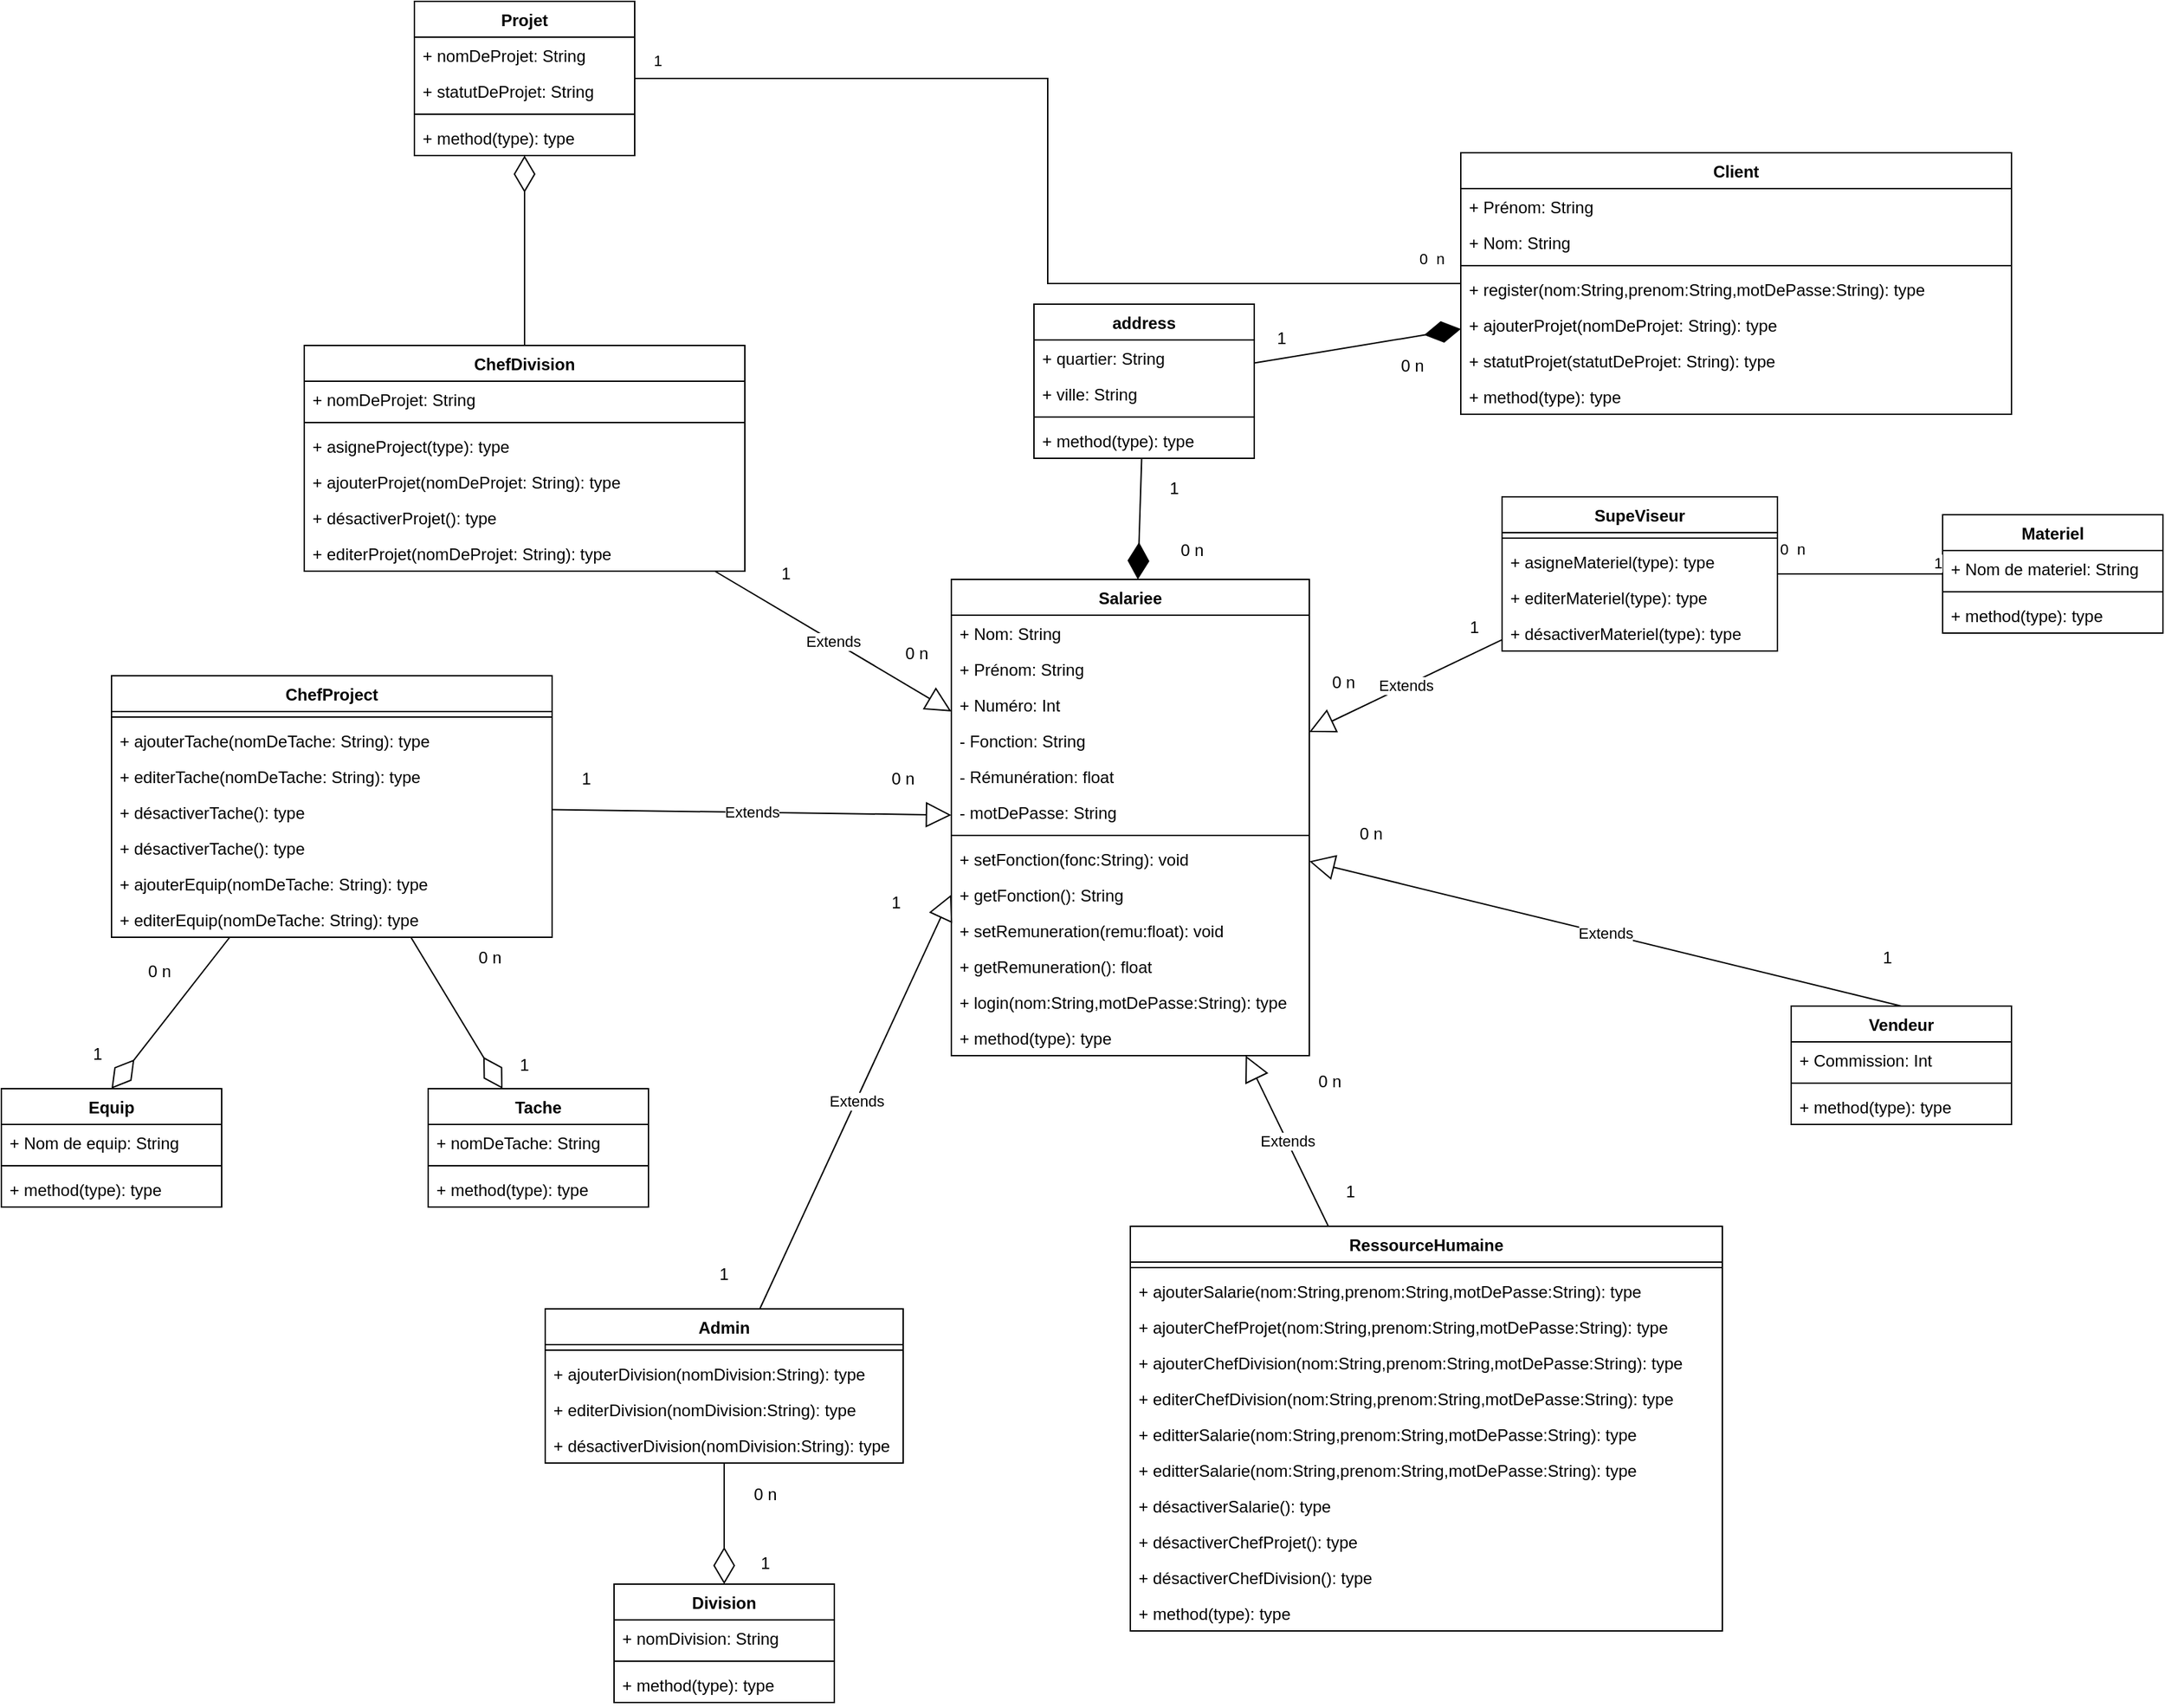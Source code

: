 <mxfile version="15.8.8" type="google"><diagram id="Ey2Uw-7bxDaQ9rtgGhvV" name="Page-1"><mxGraphModel dx="2662" dy="2135" grid="1" gridSize="10" guides="1" tooltips="1" connect="1" arrows="1" fold="1" page="1" pageScale="1" pageWidth="850" pageHeight="1100" math="0" shadow="0"><root><mxCell id="0"/><mxCell id="1" parent="0"/><mxCell id="YoVmBoTsWC96I8c5ButN-42" value="Salariee" style="swimlane;fontStyle=1;align=center;verticalAlign=top;childLayout=stackLayout;horizontal=1;startSize=26;horizontalStack=0;resizeParent=1;resizeParentMax=0;resizeLast=0;collapsible=1;marginBottom=0;" parent="1" vertex="1"><mxGeometry x="-130" y="-370" width="260" height="346" as="geometry"/></mxCell><mxCell id="YoVmBoTsWC96I8c5ButN-43" value="+ Nom: String" style="text;strokeColor=none;fillColor=none;align=left;verticalAlign=top;spacingLeft=4;spacingRight=4;overflow=hidden;rotatable=0;points=[[0,0.5],[1,0.5]];portConstraint=eastwest;" parent="YoVmBoTsWC96I8c5ButN-42" vertex="1"><mxGeometry y="26" width="260" height="26" as="geometry"/></mxCell><mxCell id="xpxBs6EDZVk8NVKxIO-w-1" value="+ Prénom: String" style="text;strokeColor=none;fillColor=none;align=left;verticalAlign=top;spacingLeft=4;spacingRight=4;overflow=hidden;rotatable=0;points=[[0,0.5],[1,0.5]];portConstraint=eastwest;" parent="YoVmBoTsWC96I8c5ButN-42" vertex="1"><mxGeometry y="52" width="260" height="26" as="geometry"/></mxCell><mxCell id="xpxBs6EDZVk8NVKxIO-w-2" value="+ Numéro: Int" style="text;strokeColor=none;fillColor=none;align=left;verticalAlign=top;spacingLeft=4;spacingRight=4;overflow=hidden;rotatable=0;points=[[0,0.5],[1,0.5]];portConstraint=eastwest;" parent="YoVmBoTsWC96I8c5ButN-42" vertex="1"><mxGeometry y="78" width="260" height="26" as="geometry"/></mxCell><mxCell id="xpxBs6EDZVk8NVKxIO-w-4" value="- Fonction: String" style="text;strokeColor=none;fillColor=none;align=left;verticalAlign=top;spacingLeft=4;spacingRight=4;overflow=hidden;rotatable=0;points=[[0,0.5],[1,0.5]];portConstraint=eastwest;" parent="YoVmBoTsWC96I8c5ButN-42" vertex="1"><mxGeometry y="104" width="260" height="26" as="geometry"/></mxCell><mxCell id="xpxBs6EDZVk8NVKxIO-w-5" value="- Rémunération: float" style="text;strokeColor=none;fillColor=none;align=left;verticalAlign=top;spacingLeft=4;spacingRight=4;overflow=hidden;rotatable=0;points=[[0,0.5],[1,0.5]];portConstraint=eastwest;" parent="YoVmBoTsWC96I8c5ButN-42" vertex="1"><mxGeometry y="130" width="260" height="26" as="geometry"/></mxCell><mxCell id="xpxBs6EDZVk8NVKxIO-w-50" value="- motDePasse: String" style="text;strokeColor=none;fillColor=none;align=left;verticalAlign=top;spacingLeft=4;spacingRight=4;overflow=hidden;rotatable=0;points=[[0,0.5],[1,0.5]];portConstraint=eastwest;" parent="YoVmBoTsWC96I8c5ButN-42" vertex="1"><mxGeometry y="156" width="260" height="26" as="geometry"/></mxCell><mxCell id="YoVmBoTsWC96I8c5ButN-44" value="" style="line;strokeWidth=1;fillColor=none;align=left;verticalAlign=middle;spacingTop=-1;spacingLeft=3;spacingRight=3;rotatable=0;labelPosition=right;points=[];portConstraint=eastwest;" parent="YoVmBoTsWC96I8c5ButN-42" vertex="1"><mxGeometry y="182" width="260" height="8" as="geometry"/></mxCell><mxCell id="YoVmBoTsWC96I8c5ButN-45" value="+ setFonction(fonc:String): void" style="text;strokeColor=none;fillColor=none;align=left;verticalAlign=top;spacingLeft=4;spacingRight=4;overflow=hidden;rotatable=0;points=[[0,0.5],[1,0.5]];portConstraint=eastwest;" parent="YoVmBoTsWC96I8c5ButN-42" vertex="1"><mxGeometry y="190" width="260" height="26" as="geometry"/></mxCell><mxCell id="xpxBs6EDZVk8NVKxIO-w-49" value="+ getFonction(): String" style="text;strokeColor=none;fillColor=none;align=left;verticalAlign=top;spacingLeft=4;spacingRight=4;overflow=hidden;rotatable=0;points=[[0,0.5],[1,0.5]];portConstraint=eastwest;" parent="YoVmBoTsWC96I8c5ButN-42" vertex="1"><mxGeometry y="216" width="260" height="26" as="geometry"/></mxCell><mxCell id="xpxBs6EDZVk8NVKxIO-w-47" value="+ setRemuneration(remu:float): void" style="text;strokeColor=none;fillColor=none;align=left;verticalAlign=top;spacingLeft=4;spacingRight=4;overflow=hidden;rotatable=0;points=[[0,0.5],[1,0.5]];portConstraint=eastwest;" parent="YoVmBoTsWC96I8c5ButN-42" vertex="1"><mxGeometry y="242" width="260" height="26" as="geometry"/></mxCell><mxCell id="xpxBs6EDZVk8NVKxIO-w-48" value="+ getRemuneration(): float" style="text;strokeColor=none;fillColor=none;align=left;verticalAlign=top;spacingLeft=4;spacingRight=4;overflow=hidden;rotatable=0;points=[[0,0.5],[1,0.5]];portConstraint=eastwest;" parent="YoVmBoTsWC96I8c5ButN-42" vertex="1"><mxGeometry y="268" width="260" height="26" as="geometry"/></mxCell><mxCell id="xpxBs6EDZVk8NVKxIO-w-60" value="+ login(nom:String,motDePasse:String): type" style="text;strokeColor=none;fillColor=none;align=left;verticalAlign=top;spacingLeft=4;spacingRight=4;overflow=hidden;rotatable=0;points=[[0,0.5],[1,0.5]];portConstraint=eastwest;" parent="YoVmBoTsWC96I8c5ButN-42" vertex="1"><mxGeometry y="294" width="260" height="26" as="geometry"/></mxCell><mxCell id="xpxBs6EDZVk8NVKxIO-w-36" value="+ method(type): type" style="text;strokeColor=none;fillColor=none;align=left;verticalAlign=top;spacingLeft=4;spacingRight=4;overflow=hidden;rotatable=0;points=[[0,0.5],[1,0.5]];portConstraint=eastwest;" parent="YoVmBoTsWC96I8c5ButN-42" vertex="1"><mxGeometry y="320" width="260" height="26" as="geometry"/></mxCell><mxCell id="xpxBs6EDZVk8NVKxIO-w-6" value="Vendeur" style="swimlane;fontStyle=1;align=center;verticalAlign=top;childLayout=stackLayout;horizontal=1;startSize=26;horizontalStack=0;resizeParent=1;resizeParentMax=0;resizeLast=0;collapsible=1;marginBottom=0;" parent="1" vertex="1"><mxGeometry x="480" y="-60" width="160" height="86" as="geometry"/></mxCell><mxCell id="xpxBs6EDZVk8NVKxIO-w-3" value="+ Commission: Int" style="text;strokeColor=none;fillColor=none;align=left;verticalAlign=top;spacingLeft=4;spacingRight=4;overflow=hidden;rotatable=0;points=[[0,0.5],[1,0.5]];portConstraint=eastwest;" parent="xpxBs6EDZVk8NVKxIO-w-6" vertex="1"><mxGeometry y="26" width="160" height="26" as="geometry"/></mxCell><mxCell id="xpxBs6EDZVk8NVKxIO-w-8" value="" style="line;strokeWidth=1;fillColor=none;align=left;verticalAlign=middle;spacingTop=-1;spacingLeft=3;spacingRight=3;rotatable=0;labelPosition=right;points=[];portConstraint=eastwest;" parent="xpxBs6EDZVk8NVKxIO-w-6" vertex="1"><mxGeometry y="52" width="160" height="8" as="geometry"/></mxCell><mxCell id="xpxBs6EDZVk8NVKxIO-w-9" value="+ method(type): type" style="text;strokeColor=none;fillColor=none;align=left;verticalAlign=top;spacingLeft=4;spacingRight=4;overflow=hidden;rotatable=0;points=[[0,0.5],[1,0.5]];portConstraint=eastwest;" parent="xpxBs6EDZVk8NVKxIO-w-6" vertex="1"><mxGeometry y="60" width="160" height="26" as="geometry"/></mxCell><mxCell id="xpxBs6EDZVk8NVKxIO-w-10" value="SupeViseur" style="swimlane;fontStyle=1;align=center;verticalAlign=top;childLayout=stackLayout;horizontal=1;startSize=26;horizontalStack=0;resizeParent=1;resizeParentMax=0;resizeLast=0;collapsible=1;marginBottom=0;" parent="1" vertex="1"><mxGeometry x="270" y="-430" width="200" height="112" as="geometry"/></mxCell><mxCell id="xpxBs6EDZVk8NVKxIO-w-12" value="" style="line;strokeWidth=1;fillColor=none;align=left;verticalAlign=middle;spacingTop=-1;spacingLeft=3;spacingRight=3;rotatable=0;labelPosition=right;points=[];portConstraint=eastwest;" parent="xpxBs6EDZVk8NVKxIO-w-10" vertex="1"><mxGeometry y="26" width="200" height="8" as="geometry"/></mxCell><mxCell id="xpxBs6EDZVk8NVKxIO-w-13" value="+ asigneMateriel(type): type" style="text;strokeColor=none;fillColor=none;align=left;verticalAlign=top;spacingLeft=4;spacingRight=4;overflow=hidden;rotatable=0;points=[[0,0.5],[1,0.5]];portConstraint=eastwest;" parent="xpxBs6EDZVk8NVKxIO-w-10" vertex="1"><mxGeometry y="34" width="200" height="26" as="geometry"/></mxCell><mxCell id="xpxBs6EDZVk8NVKxIO-w-100" value="+ editerMateriel(type): type" style="text;strokeColor=none;fillColor=none;align=left;verticalAlign=top;spacingLeft=4;spacingRight=4;overflow=hidden;rotatable=0;points=[[0,0.5],[1,0.5]];portConstraint=eastwest;" parent="xpxBs6EDZVk8NVKxIO-w-10" vertex="1"><mxGeometry y="60" width="200" height="26" as="geometry"/></mxCell><mxCell id="xpxBs6EDZVk8NVKxIO-w-99" value="+ désactiverMateriel(type): type" style="text;strokeColor=none;fillColor=none;align=left;verticalAlign=top;spacingLeft=4;spacingRight=4;overflow=hidden;rotatable=0;points=[[0,0.5],[1,0.5]];portConstraint=eastwest;" parent="xpxBs6EDZVk8NVKxIO-w-10" vertex="1"><mxGeometry y="86" width="200" height="26" as="geometry"/></mxCell><mxCell id="xpxBs6EDZVk8NVKxIO-w-14" value="ChefProject" style="swimlane;fontStyle=1;align=center;verticalAlign=top;childLayout=stackLayout;horizontal=1;startSize=26;horizontalStack=0;resizeParent=1;resizeParentMax=0;resizeLast=0;collapsible=1;marginBottom=0;" parent="1" vertex="1"><mxGeometry x="-740" y="-300" width="320" height="190" as="geometry"/></mxCell><mxCell id="xpxBs6EDZVk8NVKxIO-w-16" value="" style="line;strokeWidth=1;fillColor=none;align=left;verticalAlign=middle;spacingTop=-1;spacingLeft=3;spacingRight=3;rotatable=0;labelPosition=right;points=[];portConstraint=eastwest;" parent="xpxBs6EDZVk8NVKxIO-w-14" vertex="1"><mxGeometry y="26" width="320" height="8" as="geometry"/></mxCell><mxCell id="xpxBs6EDZVk8NVKxIO-w-85" value="+ ajouterTache(nomDeTache: String): type" style="text;strokeColor=none;fillColor=none;align=left;verticalAlign=top;spacingLeft=4;spacingRight=4;overflow=hidden;rotatable=0;points=[[0,0.5],[1,0.5]];portConstraint=eastwest;" parent="xpxBs6EDZVk8NVKxIO-w-14" vertex="1"><mxGeometry y="34" width="320" height="26" as="geometry"/></mxCell><mxCell id="xpxBs6EDZVk8NVKxIO-w-17" value="+ editerTache(nomDeTache: String): type" style="text;strokeColor=none;fillColor=none;align=left;verticalAlign=top;spacingLeft=4;spacingRight=4;overflow=hidden;rotatable=0;points=[[0,0.5],[1,0.5]];portConstraint=eastwest;" parent="xpxBs6EDZVk8NVKxIO-w-14" vertex="1"><mxGeometry y="60" width="320" height="26" as="geometry"/></mxCell><mxCell id="xpxBs6EDZVk8NVKxIO-w-86" value="+ désactiverTache(): type" style="text;strokeColor=none;fillColor=none;align=left;verticalAlign=top;spacingLeft=4;spacingRight=4;overflow=hidden;rotatable=0;points=[[0,0.5],[1,0.5]];portConstraint=eastwest;" parent="xpxBs6EDZVk8NVKxIO-w-14" vertex="1"><mxGeometry y="86" width="320" height="26" as="geometry"/></mxCell><mxCell id="xpxBs6EDZVk8NVKxIO-w-124" value="+ désactiverTache(): type" style="text;strokeColor=none;fillColor=none;align=left;verticalAlign=top;spacingLeft=4;spacingRight=4;overflow=hidden;rotatable=0;points=[[0,0.5],[1,0.5]];portConstraint=eastwest;" parent="xpxBs6EDZVk8NVKxIO-w-14" vertex="1"><mxGeometry y="112" width="320" height="26" as="geometry"/></mxCell><mxCell id="xpxBs6EDZVk8NVKxIO-w-122" value="+ ajouterEquip(nomDeTache: String): type" style="text;strokeColor=none;fillColor=none;align=left;verticalAlign=top;spacingLeft=4;spacingRight=4;overflow=hidden;rotatable=0;points=[[0,0.5],[1,0.5]];portConstraint=eastwest;" parent="xpxBs6EDZVk8NVKxIO-w-14" vertex="1"><mxGeometry y="138" width="320" height="26" as="geometry"/></mxCell><mxCell id="xpxBs6EDZVk8NVKxIO-w-123" value="+ editerEquip(nomDeTache: String): type" style="text;strokeColor=none;fillColor=none;align=left;verticalAlign=top;spacingLeft=4;spacingRight=4;overflow=hidden;rotatable=0;points=[[0,0.5],[1,0.5]];portConstraint=eastwest;" parent="xpxBs6EDZVk8NVKxIO-w-14" vertex="1"><mxGeometry y="164" width="320" height="26" as="geometry"/></mxCell><mxCell id="xpxBs6EDZVk8NVKxIO-w-24" value="Client" style="swimlane;fontStyle=1;align=center;verticalAlign=top;childLayout=stackLayout;horizontal=1;startSize=26;horizontalStack=0;resizeParent=1;resizeParentMax=0;resizeLast=0;collapsible=1;marginBottom=0;" parent="1" vertex="1"><mxGeometry x="240" y="-680" width="400" height="190" as="geometry"/></mxCell><mxCell id="LCHZfiWYI9xJjhkaDSk0-3" value="+ Prénom: String" style="text;strokeColor=none;fillColor=none;align=left;verticalAlign=top;spacingLeft=4;spacingRight=4;overflow=hidden;rotatable=0;points=[[0,0.5],[1,0.5]];portConstraint=eastwest;" parent="xpxBs6EDZVk8NVKxIO-w-24" vertex="1"><mxGeometry y="26" width="400" height="26" as="geometry"/></mxCell><mxCell id="LCHZfiWYI9xJjhkaDSk0-2" value="+ Nom: String" style="text;strokeColor=none;fillColor=none;align=left;verticalAlign=top;spacingLeft=4;spacingRight=4;overflow=hidden;rotatable=0;points=[[0,0.5],[1,0.5]];portConstraint=eastwest;" parent="xpxBs6EDZVk8NVKxIO-w-24" vertex="1"><mxGeometry y="52" width="400" height="26" as="geometry"/></mxCell><mxCell id="xpxBs6EDZVk8NVKxIO-w-26" value="" style="line;strokeWidth=1;fillColor=none;align=left;verticalAlign=middle;spacingTop=-1;spacingLeft=3;spacingRight=3;rotatable=0;labelPosition=right;points=[];portConstraint=eastwest;" parent="xpxBs6EDZVk8NVKxIO-w-24" vertex="1"><mxGeometry y="78" width="400" height="8" as="geometry"/></mxCell><mxCell id="xpxBs6EDZVk8NVKxIO-w-77" value="+ register(nom:String,prenom:String,motDePasse:String): type" style="text;strokeColor=none;fillColor=none;align=left;verticalAlign=top;spacingLeft=4;spacingRight=4;overflow=hidden;rotatable=0;points=[[0,0.5],[1,0.5]];portConstraint=eastwest;" parent="xpxBs6EDZVk8NVKxIO-w-24" vertex="1"><mxGeometry y="86" width="400" height="26" as="geometry"/></mxCell><mxCell id="xpxBs6EDZVk8NVKxIO-w-80" value="+ ajouterProjet(nomDeProjet: String): type" style="text;strokeColor=none;fillColor=none;align=left;verticalAlign=top;spacingLeft=4;spacingRight=4;overflow=hidden;rotatable=0;points=[[0,0.5],[1,0.5]];portConstraint=eastwest;" parent="xpxBs6EDZVk8NVKxIO-w-24" vertex="1"><mxGeometry y="112" width="400" height="26" as="geometry"/></mxCell><mxCell id="xpxBs6EDZVk8NVKxIO-w-79" value="+ statutProjet(statutDeProjet: String): type" style="text;strokeColor=none;fillColor=none;align=left;verticalAlign=top;spacingLeft=4;spacingRight=4;overflow=hidden;rotatable=0;points=[[0,0.5],[1,0.5]];portConstraint=eastwest;" parent="xpxBs6EDZVk8NVKxIO-w-24" vertex="1"><mxGeometry y="138" width="400" height="26" as="geometry"/></mxCell><mxCell id="xpxBs6EDZVk8NVKxIO-w-27" value="+ method(type): type" style="text;strokeColor=none;fillColor=none;align=left;verticalAlign=top;spacingLeft=4;spacingRight=4;overflow=hidden;rotatable=0;points=[[0,0.5],[1,0.5]];portConstraint=eastwest;" parent="xpxBs6EDZVk8NVKxIO-w-24" vertex="1"><mxGeometry y="164" width="400" height="26" as="geometry"/></mxCell><mxCell id="xpxBs6EDZVk8NVKxIO-w-28" value="RessourceHumaine" style="swimlane;fontStyle=1;align=center;verticalAlign=top;childLayout=stackLayout;horizontal=1;startSize=26;horizontalStack=0;resizeParent=1;resizeParentMax=0;resizeLast=0;collapsible=1;marginBottom=0;" parent="1" vertex="1"><mxGeometry y="100" width="430" height="294" as="geometry"/></mxCell><mxCell id="xpxBs6EDZVk8NVKxIO-w-30" value="" style="line;strokeWidth=1;fillColor=none;align=left;verticalAlign=middle;spacingTop=-1;spacingLeft=3;spacingRight=3;rotatable=0;labelPosition=right;points=[];portConstraint=eastwest;" parent="xpxBs6EDZVk8NVKxIO-w-28" vertex="1"><mxGeometry y="26" width="430" height="8" as="geometry"/></mxCell><mxCell id="xpxBs6EDZVk8NVKxIO-w-63" value="+ ajouterSalarie(nom:String,prenom:String,motDePasse:String): type" style="text;strokeColor=none;fillColor=none;align=left;verticalAlign=top;spacingLeft=4;spacingRight=4;overflow=hidden;rotatable=0;points=[[0,0.5],[1,0.5]];portConstraint=eastwest;" parent="xpxBs6EDZVk8NVKxIO-w-28" vertex="1"><mxGeometry y="34" width="430" height="26" as="geometry"/></mxCell><mxCell id="xpxBs6EDZVk8NVKxIO-w-64" value="+ ajouterChefProjet(nom:String,prenom:String,motDePasse:String): type" style="text;strokeColor=none;fillColor=none;align=left;verticalAlign=top;spacingLeft=4;spacingRight=4;overflow=hidden;rotatable=0;points=[[0,0.5],[1,0.5]];portConstraint=eastwest;" parent="xpxBs6EDZVk8NVKxIO-w-28" vertex="1"><mxGeometry y="60" width="430" height="26" as="geometry"/></mxCell><mxCell id="xpxBs6EDZVk8NVKxIO-w-96" value="+ ajouterChefDivision(nom:String,prenom:String,motDePasse:String): type" style="text;strokeColor=none;fillColor=none;align=left;verticalAlign=top;spacingLeft=4;spacingRight=4;overflow=hidden;rotatable=0;points=[[0,0.5],[1,0.5]];portConstraint=eastwest;" parent="xpxBs6EDZVk8NVKxIO-w-28" vertex="1"><mxGeometry y="86" width="430" height="26" as="geometry"/></mxCell><mxCell id="xpxBs6EDZVk8NVKxIO-w-66" value="+ editerChefDivision(nom:String,prenom:String,motDePasse:String): type" style="text;strokeColor=none;fillColor=none;align=left;verticalAlign=top;spacingLeft=4;spacingRight=4;overflow=hidden;rotatable=0;points=[[0,0.5],[1,0.5]];portConstraint=eastwest;" parent="xpxBs6EDZVk8NVKxIO-w-28" vertex="1"><mxGeometry y="112" width="430" height="26" as="geometry"/></mxCell><mxCell id="xpxBs6EDZVk8NVKxIO-w-67" value="+ editterSalarie(nom:String,prenom:String,motDePasse:String): type" style="text;strokeColor=none;fillColor=none;align=left;verticalAlign=top;spacingLeft=4;spacingRight=4;overflow=hidden;rotatable=0;points=[[0,0.5],[1,0.5]];portConstraint=eastwest;" parent="xpxBs6EDZVk8NVKxIO-w-28" vertex="1"><mxGeometry y="138" width="430" height="26" as="geometry"/></mxCell><mxCell id="xpxBs6EDZVk8NVKxIO-w-97" value="+ editterSalarie(nom:String,prenom:String,motDePasse:String): type" style="text;strokeColor=none;fillColor=none;align=left;verticalAlign=top;spacingLeft=4;spacingRight=4;overflow=hidden;rotatable=0;points=[[0,0.5],[1,0.5]];portConstraint=eastwest;" parent="xpxBs6EDZVk8NVKxIO-w-28" vertex="1"><mxGeometry y="164" width="430" height="26" as="geometry"/></mxCell><mxCell id="xpxBs6EDZVk8NVKxIO-w-65" value="+ désactiverSalarie(): type" style="text;strokeColor=none;fillColor=none;align=left;verticalAlign=top;spacingLeft=4;spacingRight=4;overflow=hidden;rotatable=0;points=[[0,0.5],[1,0.5]];portConstraint=eastwest;" parent="xpxBs6EDZVk8NVKxIO-w-28" vertex="1"><mxGeometry y="190" width="430" height="26" as="geometry"/></mxCell><mxCell id="xpxBs6EDZVk8NVKxIO-w-76" value="+ désactiverChefProjet(): type" style="text;strokeColor=none;fillColor=none;align=left;verticalAlign=top;spacingLeft=4;spacingRight=4;overflow=hidden;rotatable=0;points=[[0,0.5],[1,0.5]];portConstraint=eastwest;" parent="xpxBs6EDZVk8NVKxIO-w-28" vertex="1"><mxGeometry y="216" width="430" height="26" as="geometry"/></mxCell><mxCell id="xpxBs6EDZVk8NVKxIO-w-98" value="+ désactiverChefDivision(): type" style="text;strokeColor=none;fillColor=none;align=left;verticalAlign=top;spacingLeft=4;spacingRight=4;overflow=hidden;rotatable=0;points=[[0,0.5],[1,0.5]];portConstraint=eastwest;" parent="xpxBs6EDZVk8NVKxIO-w-28" vertex="1"><mxGeometry y="242" width="430" height="26" as="geometry"/></mxCell><mxCell id="xpxBs6EDZVk8NVKxIO-w-31" value="+ method(type): type" style="text;strokeColor=none;fillColor=none;align=left;verticalAlign=top;spacingLeft=4;spacingRight=4;overflow=hidden;rotatable=0;points=[[0,0.5],[1,0.5]];portConstraint=eastwest;" parent="xpxBs6EDZVk8NVKxIO-w-28" vertex="1"><mxGeometry y="268" width="430" height="26" as="geometry"/></mxCell><mxCell id="xpxBs6EDZVk8NVKxIO-w-32" value="Admin" style="swimlane;fontStyle=1;align=center;verticalAlign=top;childLayout=stackLayout;horizontal=1;startSize=26;horizontalStack=0;resizeParent=1;resizeParentMax=0;resizeLast=0;collapsible=1;marginBottom=0;" parent="1" vertex="1"><mxGeometry x="-425" y="160" width="260" height="112" as="geometry"/></mxCell><mxCell id="xpxBs6EDZVk8NVKxIO-w-34" value="" style="line;strokeWidth=1;fillColor=none;align=left;verticalAlign=middle;spacingTop=-1;spacingLeft=3;spacingRight=3;rotatable=0;labelPosition=right;points=[];portConstraint=eastwest;" parent="xpxBs6EDZVk8NVKxIO-w-32" vertex="1"><mxGeometry y="26" width="260" height="8" as="geometry"/></mxCell><mxCell id="xpxBs6EDZVk8NVKxIO-w-90" value="+ ajouterDivision(nomDivision:String): type" style="text;strokeColor=none;fillColor=none;align=left;verticalAlign=top;spacingLeft=4;spacingRight=4;overflow=hidden;rotatable=0;points=[[0,0.5],[1,0.5]];portConstraint=eastwest;" parent="xpxBs6EDZVk8NVKxIO-w-32" vertex="1"><mxGeometry y="34" width="260" height="26" as="geometry"/></mxCell><mxCell id="xpxBs6EDZVk8NVKxIO-w-91" value="+ editerDivision(nomDivision:String): type" style="text;strokeColor=none;fillColor=none;align=left;verticalAlign=top;spacingLeft=4;spacingRight=4;overflow=hidden;rotatable=0;points=[[0,0.5],[1,0.5]];portConstraint=eastwest;" parent="xpxBs6EDZVk8NVKxIO-w-32" vertex="1"><mxGeometry y="60" width="260" height="26" as="geometry"/></mxCell><mxCell id="xpxBs6EDZVk8NVKxIO-w-35" value="+ désactiverDivision(nomDivision:String): type" style="text;strokeColor=none;fillColor=none;align=left;verticalAlign=top;spacingLeft=4;spacingRight=4;overflow=hidden;rotatable=0;points=[[0,0.5],[1,0.5]];portConstraint=eastwest;" parent="xpxBs6EDZVk8NVKxIO-w-32" vertex="1"><mxGeometry y="86" width="260" height="26" as="geometry"/></mxCell><mxCell id="xpxBs6EDZVk8NVKxIO-w-51" value="Equip" style="swimlane;fontStyle=1;align=center;verticalAlign=top;childLayout=stackLayout;horizontal=1;startSize=26;horizontalStack=0;resizeParent=1;resizeParentMax=0;resizeLast=0;collapsible=1;marginBottom=0;" parent="1" vertex="1"><mxGeometry x="-820" width="160" height="86" as="geometry"/></mxCell><mxCell id="xpxBs6EDZVk8NVKxIO-w-53" value="+ Nom de equip: String" style="text;strokeColor=none;fillColor=none;align=left;verticalAlign=top;spacingLeft=4;spacingRight=4;overflow=hidden;rotatable=0;points=[[0,0.5],[1,0.5]];portConstraint=eastwest;" parent="xpxBs6EDZVk8NVKxIO-w-51" vertex="1"><mxGeometry y="26" width="160" height="26" as="geometry"/></mxCell><mxCell id="xpxBs6EDZVk8NVKxIO-w-54" value="" style="line;strokeWidth=1;fillColor=none;align=left;verticalAlign=middle;spacingTop=-1;spacingLeft=3;spacingRight=3;rotatable=0;labelPosition=right;points=[];portConstraint=eastwest;" parent="xpxBs6EDZVk8NVKxIO-w-51" vertex="1"><mxGeometry y="52" width="160" height="8" as="geometry"/></mxCell><mxCell id="xpxBs6EDZVk8NVKxIO-w-55" value="+ method(type): type" style="text;strokeColor=none;fillColor=none;align=left;verticalAlign=top;spacingLeft=4;spacingRight=4;overflow=hidden;rotatable=0;points=[[0,0.5],[1,0.5]];portConstraint=eastwest;" parent="xpxBs6EDZVk8NVKxIO-w-51" vertex="1"><mxGeometry y="60" width="160" height="26" as="geometry"/></mxCell><mxCell id="xpxBs6EDZVk8NVKxIO-w-56" value="Materiel" style="swimlane;fontStyle=1;align=center;verticalAlign=top;childLayout=stackLayout;horizontal=1;startSize=26;horizontalStack=0;resizeParent=1;resizeParentMax=0;resizeLast=0;collapsible=1;marginBottom=0;" parent="1" vertex="1"><mxGeometry x="590" y="-417" width="160" height="86" as="geometry"/></mxCell><mxCell id="xpxBs6EDZVk8NVKxIO-w-57" value="+ Nom de materiel: String" style="text;strokeColor=none;fillColor=none;align=left;verticalAlign=top;spacingLeft=4;spacingRight=4;overflow=hidden;rotatable=0;points=[[0,0.5],[1,0.5]];portConstraint=eastwest;" parent="xpxBs6EDZVk8NVKxIO-w-56" vertex="1"><mxGeometry y="26" width="160" height="26" as="geometry"/></mxCell><mxCell id="xpxBs6EDZVk8NVKxIO-w-58" value="" style="line;strokeWidth=1;fillColor=none;align=left;verticalAlign=middle;spacingTop=-1;spacingLeft=3;spacingRight=3;rotatable=0;labelPosition=right;points=[];portConstraint=eastwest;" parent="xpxBs6EDZVk8NVKxIO-w-56" vertex="1"><mxGeometry y="52" width="160" height="8" as="geometry"/></mxCell><mxCell id="xpxBs6EDZVk8NVKxIO-w-59" value="+ method(type): type" style="text;strokeColor=none;fillColor=none;align=left;verticalAlign=top;spacingLeft=4;spacingRight=4;overflow=hidden;rotatable=0;points=[[0,0.5],[1,0.5]];portConstraint=eastwest;" parent="xpxBs6EDZVk8NVKxIO-w-56" vertex="1"><mxGeometry y="60" width="160" height="26" as="geometry"/></mxCell><mxCell id="xpxBs6EDZVk8NVKxIO-w-81" value="ChefDivision" style="swimlane;fontStyle=1;align=center;verticalAlign=top;childLayout=stackLayout;horizontal=1;startSize=26;horizontalStack=0;resizeParent=1;resizeParentMax=0;resizeLast=0;collapsible=1;marginBottom=0;" parent="1" vertex="1"><mxGeometry x="-600" y="-540" width="320" height="164" as="geometry"/></mxCell><mxCell id="xpxBs6EDZVk8NVKxIO-w-82" value="+ nomDeProjet: String" style="text;strokeColor=none;fillColor=none;align=left;verticalAlign=top;spacingLeft=4;spacingRight=4;overflow=hidden;rotatable=0;points=[[0,0.5],[1,0.5]];portConstraint=eastwest;" parent="xpxBs6EDZVk8NVKxIO-w-81" vertex="1"><mxGeometry y="26" width="320" height="26" as="geometry"/></mxCell><mxCell id="xpxBs6EDZVk8NVKxIO-w-83" value="" style="line;strokeWidth=1;fillColor=none;align=left;verticalAlign=middle;spacingTop=-1;spacingLeft=3;spacingRight=3;rotatable=0;labelPosition=right;points=[];portConstraint=eastwest;" parent="xpxBs6EDZVk8NVKxIO-w-81" vertex="1"><mxGeometry y="52" width="320" height="8" as="geometry"/></mxCell><mxCell id="xpxBs6EDZVk8NVKxIO-w-84" value="+ asigneProject(type): type" style="text;strokeColor=none;fillColor=none;align=left;verticalAlign=top;spacingLeft=4;spacingRight=4;overflow=hidden;rotatable=0;points=[[0,0.5],[1,0.5]];portConstraint=eastwest;" parent="xpxBs6EDZVk8NVKxIO-w-81" vertex="1"><mxGeometry y="60" width="320" height="26" as="geometry"/></mxCell><mxCell id="xpxBs6EDZVk8NVKxIO-w-87" value="+ ajouterProjet(nomDeProjet: String): type" style="text;strokeColor=none;fillColor=none;align=left;verticalAlign=top;spacingLeft=4;spacingRight=4;overflow=hidden;rotatable=0;points=[[0,0.5],[1,0.5]];portConstraint=eastwest;" parent="xpxBs6EDZVk8NVKxIO-w-81" vertex="1"><mxGeometry y="86" width="320" height="26" as="geometry"/></mxCell><mxCell id="xpxBs6EDZVk8NVKxIO-w-89" value="+ désactiverProjet(): type" style="text;strokeColor=none;fillColor=none;align=left;verticalAlign=top;spacingLeft=4;spacingRight=4;overflow=hidden;rotatable=0;points=[[0,0.5],[1,0.5]];portConstraint=eastwest;" parent="xpxBs6EDZVk8NVKxIO-w-81" vertex="1"><mxGeometry y="112" width="320" height="26" as="geometry"/></mxCell><mxCell id="xpxBs6EDZVk8NVKxIO-w-88" value="+ editerProjet(nomDeProjet: String): type" style="text;strokeColor=none;fillColor=none;align=left;verticalAlign=top;spacingLeft=4;spacingRight=4;overflow=hidden;rotatable=0;points=[[0,0.5],[1,0.5]];portConstraint=eastwest;" parent="xpxBs6EDZVk8NVKxIO-w-81" vertex="1"><mxGeometry y="138" width="320" height="26" as="geometry"/></mxCell><mxCell id="xpxBs6EDZVk8NVKxIO-w-92" value="Division" style="swimlane;fontStyle=1;align=center;verticalAlign=top;childLayout=stackLayout;horizontal=1;startSize=26;horizontalStack=0;resizeParent=1;resizeParentMax=0;resizeLast=0;collapsible=1;marginBottom=0;" parent="1" vertex="1"><mxGeometry x="-375" y="360" width="160" height="86" as="geometry"/></mxCell><mxCell id="xpxBs6EDZVk8NVKxIO-w-93" value="+ nomDivision: String" style="text;strokeColor=none;fillColor=none;align=left;verticalAlign=top;spacingLeft=4;spacingRight=4;overflow=hidden;rotatable=0;points=[[0,0.5],[1,0.5]];portConstraint=eastwest;" parent="xpxBs6EDZVk8NVKxIO-w-92" vertex="1"><mxGeometry y="26" width="160" height="26" as="geometry"/></mxCell><mxCell id="xpxBs6EDZVk8NVKxIO-w-94" value="" style="line;strokeWidth=1;fillColor=none;align=left;verticalAlign=middle;spacingTop=-1;spacingLeft=3;spacingRight=3;rotatable=0;labelPosition=right;points=[];portConstraint=eastwest;" parent="xpxBs6EDZVk8NVKxIO-w-92" vertex="1"><mxGeometry y="52" width="160" height="8" as="geometry"/></mxCell><mxCell id="xpxBs6EDZVk8NVKxIO-w-95" value="+ method(type): type" style="text;strokeColor=none;fillColor=none;align=left;verticalAlign=top;spacingLeft=4;spacingRight=4;overflow=hidden;rotatable=0;points=[[0,0.5],[1,0.5]];portConstraint=eastwest;" parent="xpxBs6EDZVk8NVKxIO-w-92" vertex="1"><mxGeometry y="60" width="160" height="26" as="geometry"/></mxCell><mxCell id="xpxBs6EDZVk8NVKxIO-w-101" value="Extends" style="endArrow=block;endSize=16;endFill=0;html=1;rounded=0;entryX=0;entryY=0.5;entryDx=0;entryDy=0;" parent="1" source="xpxBs6EDZVk8NVKxIO-w-32" target="xpxBs6EDZVk8NVKxIO-w-49" edge="1"><mxGeometry width="160" relative="1" as="geometry"><mxPoint x="-740" y="830" as="sourcePoint"/><mxPoint x="-580" y="830" as="targetPoint"/></mxGeometry></mxCell><mxCell id="xpxBs6EDZVk8NVKxIO-w-102" value="Extends" style="endArrow=block;endSize=16;endFill=0;html=1;rounded=0;exitX=0.5;exitY=0;exitDx=0;exitDy=0;" parent="1" source="xpxBs6EDZVk8NVKxIO-w-6" target="YoVmBoTsWC96I8c5ButN-42" edge="1"><mxGeometry width="160" relative="1" as="geometry"><mxPoint x="-70" y="440" as="sourcePoint"/><mxPoint x="90" y="440" as="targetPoint"/></mxGeometry></mxCell><mxCell id="xpxBs6EDZVk8NVKxIO-w-103" value="Extends" style="endArrow=block;endSize=16;endFill=0;html=1;rounded=0;" parent="1" source="xpxBs6EDZVk8NVKxIO-w-28" target="YoVmBoTsWC96I8c5ButN-42" edge="1"><mxGeometry width="160" relative="1" as="geometry"><mxPoint x="-290" y="440" as="sourcePoint"/><mxPoint x="-120" y="390" as="targetPoint"/></mxGeometry></mxCell><mxCell id="xpxBs6EDZVk8NVKxIO-w-105" value="Extends" style="endArrow=block;endSize=16;endFill=0;html=1;rounded=0;" parent="1" source="xpxBs6EDZVk8NVKxIO-w-10" target="YoVmBoTsWC96I8c5ButN-42" edge="1"><mxGeometry width="160" relative="1" as="geometry"><mxPoint x="260" y="140" as="sourcePoint"/><mxPoint x="420" y="140" as="targetPoint"/></mxGeometry></mxCell><mxCell id="xpxBs6EDZVk8NVKxIO-w-106" value="Extends" style="endArrow=block;endSize=16;endFill=0;html=1;rounded=0;" parent="1" source="xpxBs6EDZVk8NVKxIO-w-81" target="YoVmBoTsWC96I8c5ButN-42" edge="1"><mxGeometry width="160" relative="1" as="geometry"><mxPoint x="-30" y="830" as="sourcePoint"/><mxPoint x="130" y="830" as="targetPoint"/></mxGeometry></mxCell><mxCell id="xpxBs6EDZVk8NVKxIO-w-107" value="Extends" style="endArrow=block;endSize=16;endFill=0;html=1;rounded=0;" parent="1" source="xpxBs6EDZVk8NVKxIO-w-14" target="YoVmBoTsWC96I8c5ButN-42" edge="1"><mxGeometry width="160" relative="1" as="geometry"><mxPoint x="280" y="830" as="sourcePoint"/><mxPoint x="440" y="830" as="targetPoint"/></mxGeometry></mxCell><mxCell id="xpxBs6EDZVk8NVKxIO-w-109" value="Projet" style="swimlane;fontStyle=1;align=center;verticalAlign=top;childLayout=stackLayout;horizontal=1;startSize=26;horizontalStack=0;resizeParent=1;resizeParentMax=0;resizeLast=0;collapsible=1;marginBottom=0;" parent="1" vertex="1"><mxGeometry x="-520" y="-790" width="160" height="112" as="geometry"/></mxCell><mxCell id="xpxBs6EDZVk8NVKxIO-w-110" value="+ nomDeProjet: String" style="text;strokeColor=none;fillColor=none;align=left;verticalAlign=top;spacingLeft=4;spacingRight=4;overflow=hidden;rotatable=0;points=[[0,0.5],[1,0.5]];portConstraint=eastwest;" parent="xpxBs6EDZVk8NVKxIO-w-109" vertex="1"><mxGeometry y="26" width="160" height="26" as="geometry"/></mxCell><mxCell id="xpxBs6EDZVk8NVKxIO-w-78" value="+ statutDeProjet: String" style="text;strokeColor=none;fillColor=none;align=left;verticalAlign=top;spacingLeft=4;spacingRight=4;overflow=hidden;rotatable=0;points=[[0,0.5],[1,0.5]];portConstraint=eastwest;" parent="xpxBs6EDZVk8NVKxIO-w-109" vertex="1"><mxGeometry y="52" width="160" height="26" as="geometry"/></mxCell><mxCell id="xpxBs6EDZVk8NVKxIO-w-111" value="" style="line;strokeWidth=1;fillColor=none;align=left;verticalAlign=middle;spacingTop=-1;spacingLeft=3;spacingRight=3;rotatable=0;labelPosition=right;points=[];portConstraint=eastwest;" parent="xpxBs6EDZVk8NVKxIO-w-109" vertex="1"><mxGeometry y="78" width="160" height="8" as="geometry"/></mxCell><mxCell id="xpxBs6EDZVk8NVKxIO-w-112" value="+ method(type): type" style="text;strokeColor=none;fillColor=none;align=left;verticalAlign=top;spacingLeft=4;spacingRight=4;overflow=hidden;rotatable=0;points=[[0,0.5],[1,0.5]];portConstraint=eastwest;" parent="xpxBs6EDZVk8NVKxIO-w-109" vertex="1"><mxGeometry y="86" width="160" height="26" as="geometry"/></mxCell><mxCell id="xpxBs6EDZVk8NVKxIO-w-116" value="Tache" style="swimlane;fontStyle=1;align=center;verticalAlign=top;childLayout=stackLayout;horizontal=1;startSize=26;horizontalStack=0;resizeParent=1;resizeParentMax=0;resizeLast=0;collapsible=1;marginBottom=0;" parent="1" vertex="1"><mxGeometry x="-510" width="160" height="86" as="geometry"/></mxCell><mxCell id="xpxBs6EDZVk8NVKxIO-w-15" value="+ nomDeTache: String" style="text;strokeColor=none;fillColor=none;align=left;verticalAlign=top;spacingLeft=4;spacingRight=4;overflow=hidden;rotatable=0;points=[[0,0.5],[1,0.5]];portConstraint=eastwest;" parent="xpxBs6EDZVk8NVKxIO-w-116" vertex="1"><mxGeometry y="26" width="160" height="26" as="geometry"/></mxCell><mxCell id="xpxBs6EDZVk8NVKxIO-w-118" value="" style="line;strokeWidth=1;fillColor=none;align=left;verticalAlign=middle;spacingTop=-1;spacingLeft=3;spacingRight=3;rotatable=0;labelPosition=right;points=[];portConstraint=eastwest;" parent="xpxBs6EDZVk8NVKxIO-w-116" vertex="1"><mxGeometry y="52" width="160" height="8" as="geometry"/></mxCell><mxCell id="xpxBs6EDZVk8NVKxIO-w-119" value="+ method(type): type" style="text;strokeColor=none;fillColor=none;align=left;verticalAlign=top;spacingLeft=4;spacingRight=4;overflow=hidden;rotatable=0;points=[[0,0.5],[1,0.5]];portConstraint=eastwest;" parent="xpxBs6EDZVk8NVKxIO-w-116" vertex="1"><mxGeometry y="60" width="160" height="26" as="geometry"/></mxCell><mxCell id="xpxBs6EDZVk8NVKxIO-w-125" value="address" style="swimlane;fontStyle=1;align=center;verticalAlign=top;childLayout=stackLayout;horizontal=1;startSize=26;horizontalStack=0;resizeParent=1;resizeParentMax=0;resizeLast=0;collapsible=1;marginBottom=0;" parent="1" vertex="1"><mxGeometry x="-70" y="-570" width="160" height="112" as="geometry"/></mxCell><mxCell id="xpxBs6EDZVk8NVKxIO-w-126" value="+ quartier: String" style="text;strokeColor=none;fillColor=none;align=left;verticalAlign=top;spacingLeft=4;spacingRight=4;overflow=hidden;rotatable=0;points=[[0,0.5],[1,0.5]];portConstraint=eastwest;" parent="xpxBs6EDZVk8NVKxIO-w-125" vertex="1"><mxGeometry y="26" width="160" height="26" as="geometry"/></mxCell><mxCell id="xpxBs6EDZVk8NVKxIO-w-135" value="+ ville: String" style="text;strokeColor=none;fillColor=none;align=left;verticalAlign=top;spacingLeft=4;spacingRight=4;overflow=hidden;rotatable=0;points=[[0,0.5],[1,0.5]];portConstraint=eastwest;" parent="xpxBs6EDZVk8NVKxIO-w-125" vertex="1"><mxGeometry y="52" width="160" height="26" as="geometry"/></mxCell><mxCell id="xpxBs6EDZVk8NVKxIO-w-127" value="" style="line;strokeWidth=1;fillColor=none;align=left;verticalAlign=middle;spacingTop=-1;spacingLeft=3;spacingRight=3;rotatable=0;labelPosition=right;points=[];portConstraint=eastwest;" parent="xpxBs6EDZVk8NVKxIO-w-125" vertex="1"><mxGeometry y="78" width="160" height="8" as="geometry"/></mxCell><mxCell id="xpxBs6EDZVk8NVKxIO-w-128" value="+ method(type): type" style="text;strokeColor=none;fillColor=none;align=left;verticalAlign=top;spacingLeft=4;spacingRight=4;overflow=hidden;rotatable=0;points=[[0,0.5],[1,0.5]];portConstraint=eastwest;" parent="xpxBs6EDZVk8NVKxIO-w-125" vertex="1"><mxGeometry y="86" width="160" height="26" as="geometry"/></mxCell><mxCell id="xpxBs6EDZVk8NVKxIO-w-131" value="" style="endArrow=diamondThin;endFill=0;endSize=24;html=1;rounded=0;" parent="1" source="xpxBs6EDZVk8NVKxIO-w-32" target="xpxBs6EDZVk8NVKxIO-w-92" edge="1"><mxGeometry width="160" relative="1" as="geometry"><mxPoint x="-700" y="620" as="sourcePoint"/><mxPoint x="-540" y="620" as="targetPoint"/></mxGeometry></mxCell><mxCell id="xpxBs6EDZVk8NVKxIO-w-132" value="" style="endArrow=diamondThin;endFill=0;endSize=24;html=1;rounded=0;entryX=0.5;entryY=0;entryDx=0;entryDy=0;" parent="1" source="xpxBs6EDZVk8NVKxIO-w-14" target="xpxBs6EDZVk8NVKxIO-w-51" edge="1"><mxGeometry width="160" relative="1" as="geometry"><mxPoint x="-680" y="260" as="sourcePoint"/><mxPoint x="-520" y="260" as="targetPoint"/></mxGeometry></mxCell><mxCell id="xpxBs6EDZVk8NVKxIO-w-133" value="" style="endArrow=diamondThin;endFill=0;endSize=24;html=1;rounded=0;" parent="1" source="xpxBs6EDZVk8NVKxIO-w-14" target="xpxBs6EDZVk8NVKxIO-w-116" edge="1"><mxGeometry width="160" relative="1" as="geometry"><mxPoint x="-656.364" y="240" as="sourcePoint"/><mxPoint x="-720" y="310" as="targetPoint"/></mxGeometry></mxCell><mxCell id="xpxBs6EDZVk8NVKxIO-w-134" value="" style="endArrow=diamondThin;endFill=0;endSize=24;html=1;rounded=0;" parent="1" source="xpxBs6EDZVk8NVKxIO-w-81" target="xpxBs6EDZVk8NVKxIO-w-109" edge="1"><mxGeometry width="160" relative="1" as="geometry"><mxPoint y="750" as="sourcePoint"/><mxPoint x="160" y="750" as="targetPoint"/></mxGeometry></mxCell><mxCell id="xpxBs6EDZVk8NVKxIO-w-137" value="" style="endArrow=diamondThin;endFill=1;endSize=24;html=1;rounded=0;" parent="1" source="xpxBs6EDZVk8NVKxIO-w-125" target="YoVmBoTsWC96I8c5ButN-42" edge="1"><mxGeometry width="160" relative="1" as="geometry"><mxPoint x="-10" y="-480" as="sourcePoint"/><mxPoint x="150" y="-480" as="targetPoint"/></mxGeometry></mxCell><mxCell id="LCHZfiWYI9xJjhkaDSk0-1" value="" style="endArrow=diamondThin;endFill=1;endSize=24;html=1;rounded=0;" parent="1" source="xpxBs6EDZVk8NVKxIO-w-125" target="xpxBs6EDZVk8NVKxIO-w-24" edge="1"><mxGeometry width="160" relative="1" as="geometry"><mxPoint x="110" y="-640" as="sourcePoint"/><mxPoint x="110" y="-442" as="targetPoint"/></mxGeometry></mxCell><mxCell id="tPGk92JSmnT8utsSXU3T-4" value="1" style="text;html=1;strokeColor=none;fillColor=none;align=center;verticalAlign=middle;whiteSpace=wrap;rounded=0;" vertex="1" parent="1"><mxGeometry x="17" y="-451" width="30" height="30" as="geometry"/></mxCell><mxCell id="tPGk92JSmnT8utsSXU3T-5" value="0 n" style="text;html=1;strokeColor=none;fillColor=none;align=center;verticalAlign=middle;whiteSpace=wrap;rounded=0;" vertex="1" parent="1"><mxGeometry x="30" y="-406" width="30" height="30" as="geometry"/></mxCell><mxCell id="tPGk92JSmnT8utsSXU3T-6" value="1" style="text;html=1;strokeColor=none;fillColor=none;align=center;verticalAlign=middle;whiteSpace=wrap;rounded=0;" vertex="1" parent="1"><mxGeometry x="80" y="-560" width="60" height="30" as="geometry"/></mxCell><mxCell id="tPGk92JSmnT8utsSXU3T-7" value="0 n" style="text;html=1;strokeColor=none;fillColor=none;align=center;verticalAlign=middle;whiteSpace=wrap;rounded=0;" vertex="1" parent="1"><mxGeometry x="190" y="-540" width="30" height="30" as="geometry"/></mxCell><mxCell id="tPGk92JSmnT8utsSXU3T-10" value="1" style="text;html=1;strokeColor=none;fillColor=none;align=center;verticalAlign=middle;whiteSpace=wrap;rounded=0;" vertex="1" parent="1"><mxGeometry x="-425" y="-240" width="60" height="30" as="geometry"/></mxCell><mxCell id="tPGk92JSmnT8utsSXU3T-11" value="0 n" style="text;html=1;strokeColor=none;fillColor=none;align=center;verticalAlign=middle;whiteSpace=wrap;rounded=0;" vertex="1" parent="1"><mxGeometry x="-180" y="-240" width="30" height="30" as="geometry"/></mxCell><mxCell id="tPGk92JSmnT8utsSXU3T-12" value="1" style="text;html=1;strokeColor=none;fillColor=none;align=center;verticalAlign=middle;whiteSpace=wrap;rounded=0;" vertex="1" parent="1"><mxGeometry x="-470" y="-32" width="60" height="30" as="geometry"/></mxCell><mxCell id="tPGk92JSmnT8utsSXU3T-13" value="0 n" style="text;html=1;strokeColor=none;fillColor=none;align=center;verticalAlign=middle;whiteSpace=wrap;rounded=0;" vertex="1" parent="1"><mxGeometry x="-480" y="-110" width="30" height="30" as="geometry"/></mxCell><mxCell id="tPGk92JSmnT8utsSXU3T-14" value="0 n" style="text;html=1;strokeColor=none;fillColor=none;align=center;verticalAlign=middle;whiteSpace=wrap;rounded=0;" vertex="1" parent="1"><mxGeometry x="-720" y="-100" width="30" height="30" as="geometry"/></mxCell><mxCell id="tPGk92JSmnT8utsSXU3T-16" value="1" style="text;html=1;strokeColor=none;fillColor=none;align=center;verticalAlign=middle;whiteSpace=wrap;rounded=0;" vertex="1" parent="1"><mxGeometry x="-780" y="-40" width="60" height="30" as="geometry"/></mxCell><mxCell id="tPGk92JSmnT8utsSXU3T-17" value="0 n" style="text;html=1;strokeColor=none;fillColor=none;align=center;verticalAlign=middle;whiteSpace=wrap;rounded=0;" vertex="1" parent="1"><mxGeometry x="-280" y="280" width="30" height="30" as="geometry"/></mxCell><mxCell id="tPGk92JSmnT8utsSXU3T-18" value="1" style="text;html=1;strokeColor=none;fillColor=none;align=center;verticalAlign=middle;whiteSpace=wrap;rounded=0;" vertex="1" parent="1"><mxGeometry x="-295" y="330" width="60" height="30" as="geometry"/></mxCell><mxCell id="tPGk92JSmnT8utsSXU3T-19" value="1" style="text;html=1;strokeColor=none;fillColor=none;align=center;verticalAlign=middle;whiteSpace=wrap;rounded=0;" vertex="1" parent="1"><mxGeometry x="-325" y="120" width="60" height="30" as="geometry"/></mxCell><mxCell id="tPGk92JSmnT8utsSXU3T-20" value="1" style="text;html=1;strokeColor=none;fillColor=none;align=center;verticalAlign=middle;whiteSpace=wrap;rounded=0;" vertex="1" parent="1"><mxGeometry x="-200" y="-150" width="60" height="30" as="geometry"/></mxCell><mxCell id="tPGk92JSmnT8utsSXU3T-21" value="0 n" style="text;html=1;strokeColor=none;fillColor=none;align=center;verticalAlign=middle;whiteSpace=wrap;rounded=0;" vertex="1" parent="1"><mxGeometry x="130" y="-20" width="30" height="30" as="geometry"/></mxCell><mxCell id="tPGk92JSmnT8utsSXU3T-23" value="1" style="text;html=1;strokeColor=none;fillColor=none;align=center;verticalAlign=middle;whiteSpace=wrap;rounded=0;" vertex="1" parent="1"><mxGeometry x="130" y="60" width="60" height="30" as="geometry"/></mxCell><mxCell id="tPGk92JSmnT8utsSXU3T-25" value="" style="endArrow=none;html=1;edgeStyle=orthogonalEdgeStyle;rounded=0;" edge="1" parent="1" source="xpxBs6EDZVk8NVKxIO-w-10" target="xpxBs6EDZVk8NVKxIO-w-56"><mxGeometry relative="1" as="geometry"><mxPoint x="500" y="-230" as="sourcePoint"/><mxPoint x="660" y="-230" as="targetPoint"/></mxGeometry></mxCell><mxCell id="tPGk92JSmnT8utsSXU3T-26" value="0&amp;nbsp; n" style="edgeLabel;resizable=0;html=1;align=left;verticalAlign=bottom;" connectable="0" vertex="1" parent="tPGk92JSmnT8utsSXU3T-25"><mxGeometry x="-1" relative="1" as="geometry"><mxPoint y="-10" as="offset"/></mxGeometry></mxCell><mxCell id="tPGk92JSmnT8utsSXU3T-27" value="1" style="edgeLabel;resizable=0;html=1;align=right;verticalAlign=bottom;" connectable="0" vertex="1" parent="tPGk92JSmnT8utsSXU3T-25"><mxGeometry x="1" relative="1" as="geometry"/></mxCell><mxCell id="tPGk92JSmnT8utsSXU3T-28" value="0 n" style="text;html=1;strokeColor=none;fillColor=none;align=center;verticalAlign=middle;whiteSpace=wrap;rounded=0;" vertex="1" parent="1"><mxGeometry x="160" y="-200" width="30" height="30" as="geometry"/></mxCell><mxCell id="tPGk92JSmnT8utsSXU3T-29" value="1" style="text;html=1;strokeColor=none;fillColor=none;align=center;verticalAlign=middle;whiteSpace=wrap;rounded=0;" vertex="1" parent="1"><mxGeometry x="520" y="-110" width="60" height="30" as="geometry"/></mxCell><mxCell id="tPGk92JSmnT8utsSXU3T-30" value="0 n" style="text;html=1;strokeColor=none;fillColor=none;align=center;verticalAlign=middle;whiteSpace=wrap;rounded=0;" vertex="1" parent="1"><mxGeometry x="140" y="-310" width="30" height="30" as="geometry"/></mxCell><mxCell id="tPGk92JSmnT8utsSXU3T-31" value="1" style="text;html=1;strokeColor=none;fillColor=none;align=center;verticalAlign=middle;whiteSpace=wrap;rounded=0;" vertex="1" parent="1"><mxGeometry x="220" y="-350" width="60" height="30" as="geometry"/></mxCell><mxCell id="tPGk92JSmnT8utsSXU3T-32" value="" style="endArrow=none;html=1;edgeStyle=orthogonalEdgeStyle;rounded=0;" edge="1" parent="1" source="xpxBs6EDZVk8NVKxIO-w-24" target="xpxBs6EDZVk8NVKxIO-w-109"><mxGeometry relative="1" as="geometry"><mxPoint x="70" y="-660" as="sourcePoint"/><mxPoint x="190" y="-660" as="targetPoint"/></mxGeometry></mxCell><mxCell id="tPGk92JSmnT8utsSXU3T-33" value="0&amp;nbsp; n" style="edgeLabel;resizable=0;html=1;align=left;verticalAlign=bottom;" connectable="0" vertex="1" parent="tPGk92JSmnT8utsSXU3T-32"><mxGeometry x="-1" relative="1" as="geometry"><mxPoint x="-32" y="-10" as="offset"/></mxGeometry></mxCell><mxCell id="tPGk92JSmnT8utsSXU3T-34" value="1" style="edgeLabel;resizable=0;html=1;align=right;verticalAlign=bottom;" connectable="0" vertex="1" parent="tPGk92JSmnT8utsSXU3T-32"><mxGeometry x="1" relative="1" as="geometry"><mxPoint x="20" y="-5" as="offset"/></mxGeometry></mxCell><mxCell id="tPGk92JSmnT8utsSXU3T-35" value="1" style="text;html=1;strokeColor=none;fillColor=none;align=center;verticalAlign=middle;whiteSpace=wrap;rounded=0;" vertex="1" parent="1"><mxGeometry x="-280" y="-389" width="60" height="30" as="geometry"/></mxCell><mxCell id="tPGk92JSmnT8utsSXU3T-36" value="0 n" style="text;html=1;strokeColor=none;fillColor=none;align=center;verticalAlign=middle;whiteSpace=wrap;rounded=0;" vertex="1" parent="1"><mxGeometry x="-170" y="-331" width="30" height="30" as="geometry"/></mxCell></root></mxGraphModel></diagram></mxfile>